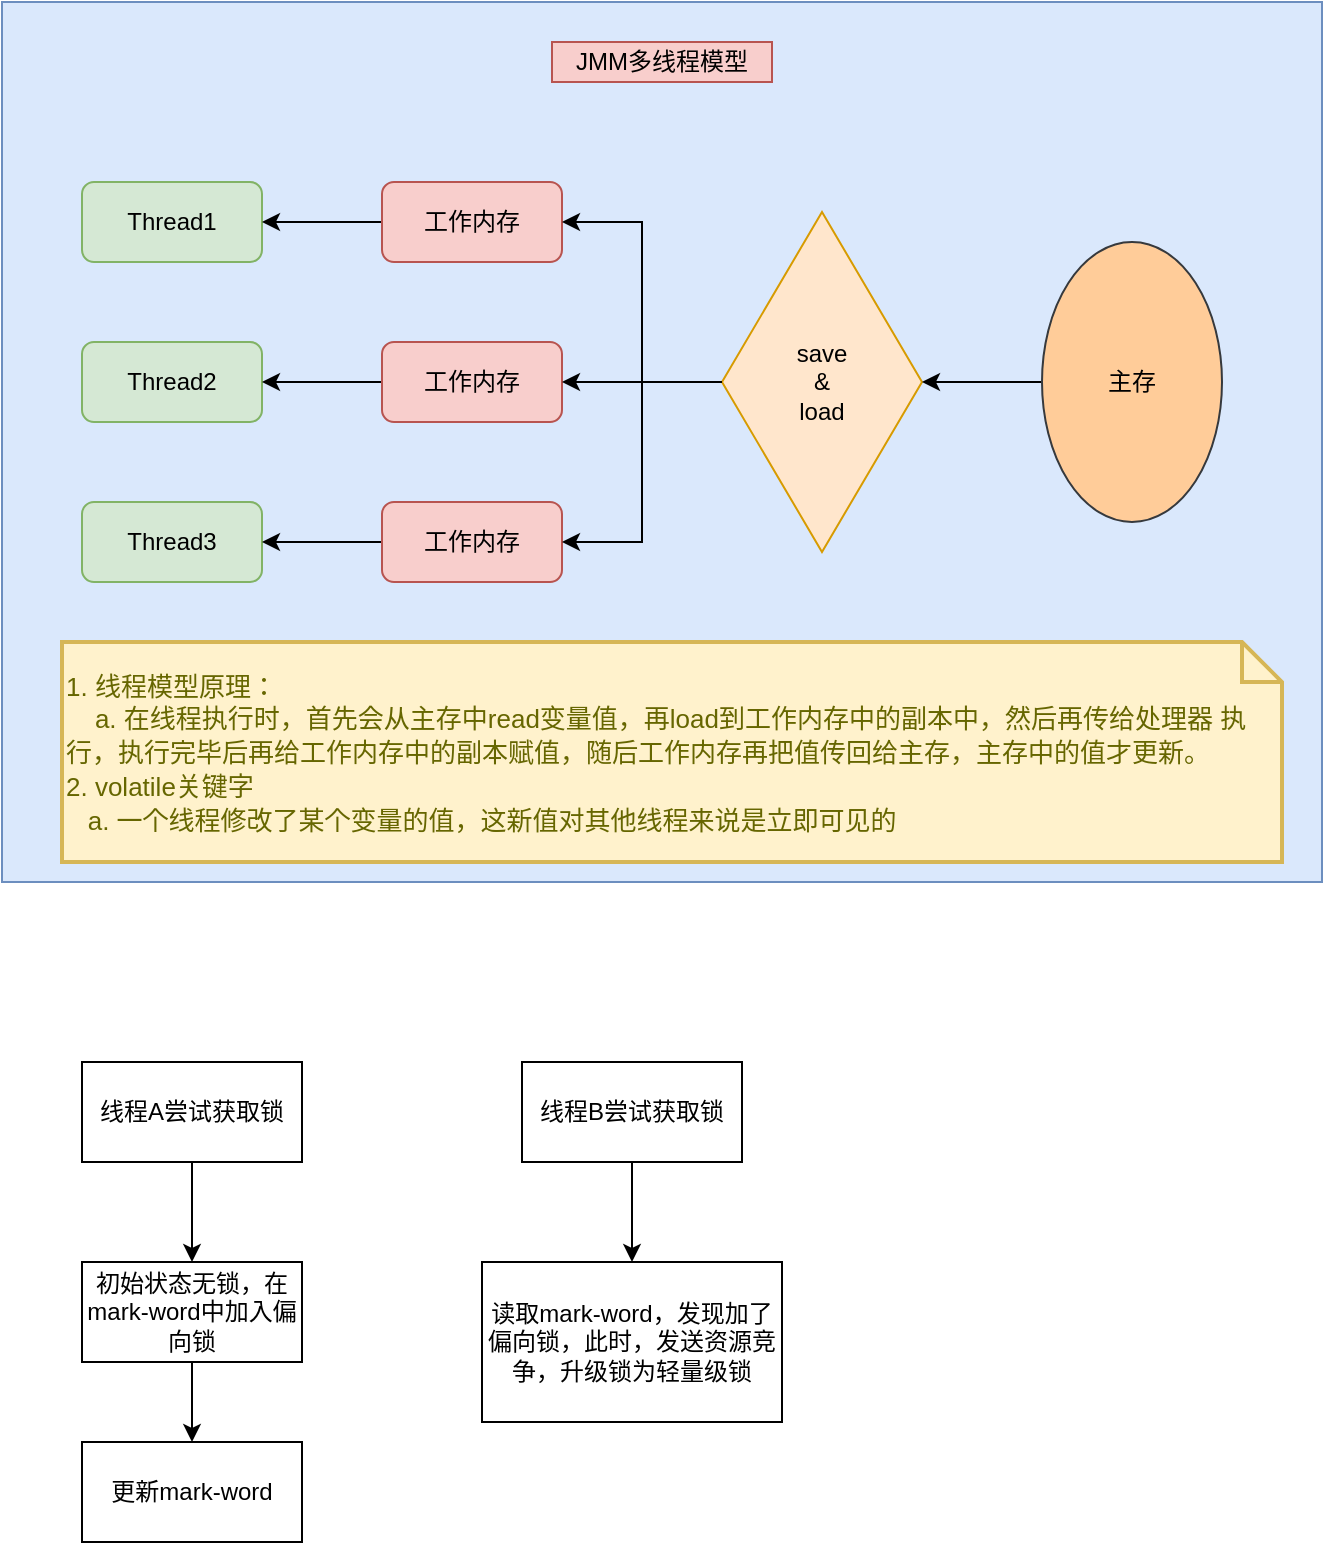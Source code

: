 <mxfile version="13.0.3" type="device"><diagram id="Vy-KkVmdebb0UDm6tLyF" name="第 1 页"><mxGraphModel dx="1422" dy="822" grid="1" gridSize="10" guides="1" tooltips="1" connect="1" arrows="1" fold="1" page="1" pageScale="1" pageWidth="1100" pageHeight="850" math="0" shadow="0"><root><mxCell id="0"/><mxCell id="1" parent="0"/><mxCell id="uBKRk7RlerOwLPWI_oRa-1" value="" style="rounded=0;whiteSpace=wrap;html=1;fillColor=#dae8fc;strokeColor=#6c8ebf;" parent="1" vertex="1"><mxGeometry x="110" y="50" width="660" height="440" as="geometry"/></mxCell><mxCell id="uBKRk7RlerOwLPWI_oRa-2" value="JMM多线程模型" style="text;html=1;strokeColor=#b85450;fillColor=#f8cecc;align=center;verticalAlign=middle;whiteSpace=wrap;overflow=hidden;" parent="1" vertex="1"><mxGeometry x="385" y="70" width="110" height="20" as="geometry"/></mxCell><mxCell id="uBKRk7RlerOwLPWI_oRa-3" value="Thread1" style="rounded=1;whiteSpace=wrap;html=1;fillColor=#d5e8d4;strokeColor=#82b366;" parent="1" vertex="1"><mxGeometry x="150" y="140" width="90" height="40" as="geometry"/></mxCell><mxCell id="uBKRk7RlerOwLPWI_oRa-5" value="&lt;span&gt;Thread2&lt;/span&gt;" style="rounded=1;whiteSpace=wrap;html=1;fillColor=#d5e8d4;strokeColor=#82b366;" parent="1" vertex="1"><mxGeometry x="150" y="220" width="90" height="40" as="geometry"/></mxCell><mxCell id="uBKRk7RlerOwLPWI_oRa-6" value="&lt;span&gt;Thread3&lt;/span&gt;" style="rounded=1;whiteSpace=wrap;html=1;fillColor=#d5e8d4;strokeColor=#82b366;" parent="1" vertex="1"><mxGeometry x="150" y="300" width="90" height="40" as="geometry"/></mxCell><mxCell id="uBKRk7RlerOwLPWI_oRa-19" value="" style="edgeStyle=orthogonalEdgeStyle;rounded=0;orthogonalLoop=1;jettySize=auto;html=1;" parent="1" source="uBKRk7RlerOwLPWI_oRa-8" target="uBKRk7RlerOwLPWI_oRa-3" edge="1"><mxGeometry relative="1" as="geometry"/></mxCell><mxCell id="uBKRk7RlerOwLPWI_oRa-8" value="工作内存" style="rounded=1;whiteSpace=wrap;html=1;fillColor=#f8cecc;strokeColor=#b85450;" parent="1" vertex="1"><mxGeometry x="300" y="140" width="90" height="40" as="geometry"/></mxCell><mxCell id="uBKRk7RlerOwLPWI_oRa-20" value="" style="edgeStyle=orthogonalEdgeStyle;rounded=0;orthogonalLoop=1;jettySize=auto;html=1;" parent="1" source="uBKRk7RlerOwLPWI_oRa-9" target="uBKRk7RlerOwLPWI_oRa-5" edge="1"><mxGeometry relative="1" as="geometry"/></mxCell><mxCell id="uBKRk7RlerOwLPWI_oRa-9" value="&lt;span&gt;工作内存&lt;/span&gt;" style="rounded=1;whiteSpace=wrap;html=1;fillColor=#f8cecc;strokeColor=#b85450;" parent="1" vertex="1"><mxGeometry x="300" y="220" width="90" height="40" as="geometry"/></mxCell><mxCell id="uBKRk7RlerOwLPWI_oRa-21" value="" style="edgeStyle=orthogonalEdgeStyle;rounded=0;orthogonalLoop=1;jettySize=auto;html=1;" parent="1" source="uBKRk7RlerOwLPWI_oRa-10" target="uBKRk7RlerOwLPWI_oRa-6" edge="1"><mxGeometry relative="1" as="geometry"/></mxCell><mxCell id="uBKRk7RlerOwLPWI_oRa-10" value="&lt;span&gt;工作内存&lt;/span&gt;" style="rounded=1;whiteSpace=wrap;html=1;fillColor=#f8cecc;strokeColor=#b85450;" parent="1" vertex="1"><mxGeometry x="300" y="300" width="90" height="40" as="geometry"/></mxCell><mxCell id="uBKRk7RlerOwLPWI_oRa-22" value="" style="edgeStyle=orthogonalEdgeStyle;rounded=0;orthogonalLoop=1;jettySize=auto;html=1;entryX=1;entryY=0.5;entryDx=0;entryDy=0;" parent="1" source="uBKRk7RlerOwLPWI_oRa-11" target="uBKRk7RlerOwLPWI_oRa-8" edge="1"><mxGeometry relative="1" as="geometry"/></mxCell><mxCell id="uBKRk7RlerOwLPWI_oRa-24" style="edgeStyle=orthogonalEdgeStyle;rounded=0;orthogonalLoop=1;jettySize=auto;html=1;entryX=1;entryY=0.5;entryDx=0;entryDy=0;" parent="1" source="uBKRk7RlerOwLPWI_oRa-11" target="uBKRk7RlerOwLPWI_oRa-9" edge="1"><mxGeometry relative="1" as="geometry"/></mxCell><mxCell id="uBKRk7RlerOwLPWI_oRa-11" value="save &lt;br&gt;&amp;amp;&lt;br&gt;load" style="rhombus;whiteSpace=wrap;html=1;fillColor=#ffe6cc;strokeColor=#d79b00;" parent="1" vertex="1"><mxGeometry x="470" y="155" width="100" height="170" as="geometry"/></mxCell><mxCell id="uBKRk7RlerOwLPWI_oRa-18" value="" style="edgeStyle=orthogonalEdgeStyle;rounded=0;orthogonalLoop=1;jettySize=auto;html=1;" parent="1" source="uBKRk7RlerOwLPWI_oRa-13" target="uBKRk7RlerOwLPWI_oRa-11" edge="1"><mxGeometry relative="1" as="geometry"/></mxCell><mxCell id="uBKRk7RlerOwLPWI_oRa-13" value="主存" style="ellipse;whiteSpace=wrap;html=1;fillColor=#ffcc99;strokeColor=#36393d;" parent="1" vertex="1"><mxGeometry x="630" y="170" width="90" height="140" as="geometry"/></mxCell><mxCell id="uBKRk7RlerOwLPWI_oRa-23" value="" style="endArrow=classic;html=1;entryX=1;entryY=0.5;entryDx=0;entryDy=0;exitX=0;exitY=0.5;exitDx=0;exitDy=0;rounded=0;" parent="1" source="uBKRk7RlerOwLPWI_oRa-11" target="uBKRk7RlerOwLPWI_oRa-10" edge="1"><mxGeometry width="50" height="50" relative="1" as="geometry"><mxPoint x="430" y="380" as="sourcePoint"/><mxPoint x="480" y="330" as="targetPoint"/><Array as="points"><mxPoint x="430" y="240"/><mxPoint x="430" y="320"/></Array></mxGeometry></mxCell><mxCell id="uBKRk7RlerOwLPWI_oRa-25" value="&lt;font style=&quot;font-size: 13px&quot;&gt;1. 线程模型原理：&lt;br&gt;&amp;nbsp; &amp;nbsp; a. 在线程执行时，首先会从主存中read变量值，再load到工作内存中的副本中，然后再传给处理器 执行，执行完毕后再给工作内存中的副本赋值，随后工作内存再把值传回给主存，主存中的值才更新。&lt;br&gt;2. volatile关键字&lt;br&gt;&amp;nbsp; &amp;nbsp;a.&amp;nbsp;&lt;span style=&quot;font-family: &amp;#34;helvetica neue&amp;#34; , &amp;#34;helvetica&amp;#34; , &amp;#34;segoe ui&amp;#34; , &amp;#34;arial&amp;#34; , &amp;#34;freesans&amp;#34; , sans-serif&quot;&gt;一个线程修改了某个变量的值，这新值对其他线程来说是立即可见的&lt;/span&gt;&lt;br&gt;&lt;/font&gt;" style="shape=note;strokeWidth=2;fontSize=14;size=20;whiteSpace=wrap;html=1;fillColor=#fff2cc;strokeColor=#d6b656;fontColor=#666600;align=left;" parent="1" vertex="1"><mxGeometry x="140" y="370" width="610" height="110" as="geometry"/></mxCell><mxCell id="T5n4fAEUTfrss5qFpUOh-4" value="" style="edgeStyle=none;rounded=0;orthogonalLoop=1;jettySize=auto;html=1;labelBackgroundColor=none;strokeColor=#000000;" edge="1" parent="1" source="T5n4fAEUTfrss5qFpUOh-2" target="T5n4fAEUTfrss5qFpUOh-3"><mxGeometry relative="1" as="geometry"/></mxCell><mxCell id="T5n4fAEUTfrss5qFpUOh-2" value="线程A尝试获取锁" style="rounded=0;whiteSpace=wrap;html=1;labelBackgroundColor=none;align=center;" vertex="1" parent="1"><mxGeometry x="150" y="580" width="110" height="50" as="geometry"/></mxCell><mxCell id="T5n4fAEUTfrss5qFpUOh-13" value="" style="edgeStyle=none;rounded=0;orthogonalLoop=1;jettySize=auto;html=1;labelBackgroundColor=none;strokeColor=#000000;" edge="1" parent="1" source="T5n4fAEUTfrss5qFpUOh-3" target="T5n4fAEUTfrss5qFpUOh-12"><mxGeometry relative="1" as="geometry"/></mxCell><mxCell id="T5n4fAEUTfrss5qFpUOh-3" value="初始状态无锁，在mark-word中加入偏向锁" style="rounded=0;whiteSpace=wrap;html=1;labelBackgroundColor=none;align=center;" vertex="1" parent="1"><mxGeometry x="150" y="680" width="110" height="50" as="geometry"/></mxCell><mxCell id="T5n4fAEUTfrss5qFpUOh-12" value="更新mark-word" style="rounded=0;whiteSpace=wrap;html=1;labelBackgroundColor=none;align=center;" vertex="1" parent="1"><mxGeometry x="150" y="770" width="110" height="50" as="geometry"/></mxCell><mxCell id="T5n4fAEUTfrss5qFpUOh-15" value="" style="edgeStyle=none;rounded=0;orthogonalLoop=1;jettySize=auto;html=1;labelBackgroundColor=none;strokeColor=#000000;" edge="1" parent="1" source="T5n4fAEUTfrss5qFpUOh-10" target="T5n4fAEUTfrss5qFpUOh-14"><mxGeometry relative="1" as="geometry"/></mxCell><mxCell id="T5n4fAEUTfrss5qFpUOh-10" value="线程B尝试获取锁" style="rounded=0;whiteSpace=wrap;html=1;labelBackgroundColor=none;align=center;" vertex="1" parent="1"><mxGeometry x="370" y="580" width="110" height="50" as="geometry"/></mxCell><mxCell id="T5n4fAEUTfrss5qFpUOh-14" value="读取mark-word，发现加了偏向锁，此时，发送资源竞争，升级锁为轻量级锁" style="rounded=0;whiteSpace=wrap;html=1;labelBackgroundColor=none;align=center;" vertex="1" parent="1"><mxGeometry x="350" y="680" width="150" height="80" as="geometry"/></mxCell></root></mxGraphModel></diagram></mxfile>